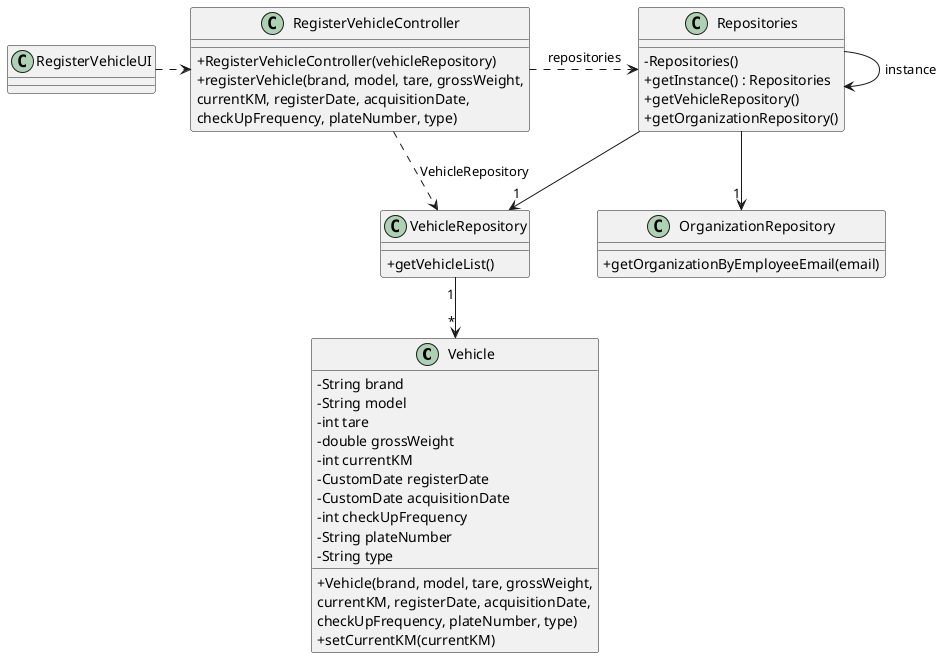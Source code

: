 @startuml
'skinparam monochrome true
skinparam packageStyle rectangle
skinparam shadowing false
skinparam linetype polyline
'skinparam linetype orto

skinparam classAttributeIconSize 0

'left to right direction

class Vehicle {
    - String brand
    - String model
    - int tare
    - double grossWeight
    - int currentKM
    - CustomDate registerDate
    - CustomDate acquisitionDate
    - int checkUpFrequency
    - String plateNumber
    - String type

    + Vehicle(brand, model, tare, grossWeight,\ncurrentKM, registerDate, acquisitionDate,\ncheckUpFrequency, plateNumber, type)
    + setCurrentKM(currentKM)
}

class VehicleRepository {
    + getVehicleList()
}

class OrganizationRepository {
    + getOrganizationByEmployeeEmail(email)
}

class Repositories {
    - Repositories()
    + getInstance() : Repositories
    + getVehicleRepository()
    + getOrganizationRepository()
}

class RegisterVehicleController {
    + RegisterVehicleController(vehicleRepository)
    + registerVehicle(brand, model, tare, grossWeight,\ncurrentKM, registerDate, acquisitionDate,\ncheckUpFrequency, plateNumber, type)
}

class RegisterVehicleUI {
}

Repositories -> Repositories : instance

RegisterVehicleUI .> RegisterVehicleController

RegisterVehicleController .> Repositories : repositories

Repositories -> "1" VehicleRepository

RegisterVehicleController ..> VehicleRepository : VehicleRepository

Repositories --> "1" OrganizationRepository


VehicleRepository "1" --> "*" Vehicle
@enduml